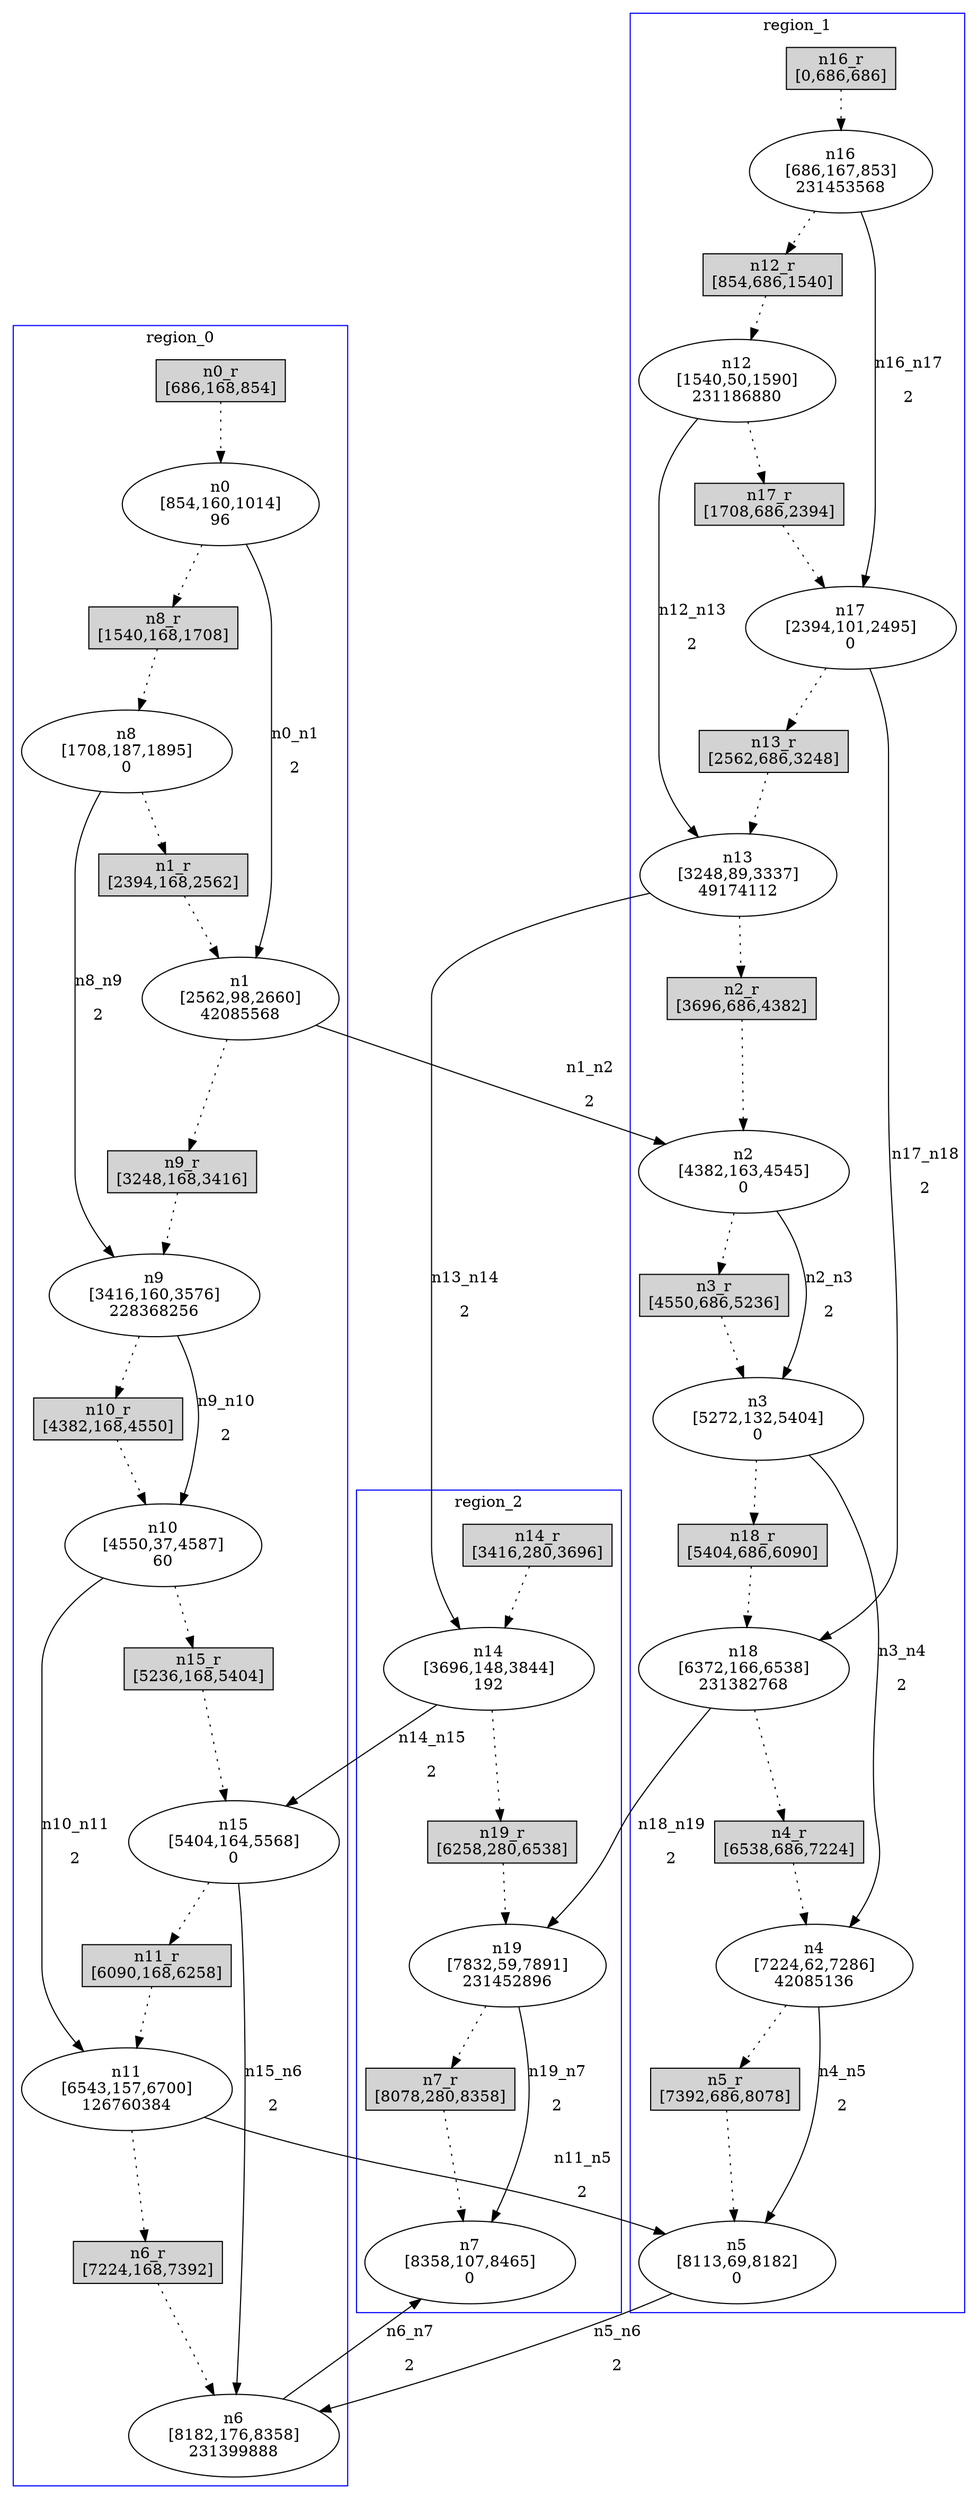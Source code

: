 //3-LSsolveMIPnSolStatus 9.
//4-SL 8465.
//5-LSsolveMIPsolveTime(double) 1800.05.
//6-reconfigurateNum(int) 20.
//7-reconfigurateTime(int) 8358.
digraph test_0 {
	size="28,40";
	subgraph cluster0 {
		stytle=filled;
		color=blue;
		label=region_0;
		n0_r [ shape = box, style = filled, label = "n0_r\n[686,168,854]" ];
		n0 [ label="n0\n[854,160,1014]\n96" ];
		n0_r -> n0 [ style = dotted ];
		n8_r [ shape = box, style = filled, label = "n8_r\n[1540,168,1708]" ];
		n8 [ label="n8\n[1708,187,1895]\n0" ];
		n8_r -> n8 [ style = dotted ];
		n1_r [ shape = box, style = filled, label = "n1_r\n[2394,168,2562]" ];
		n1 [ label="n1\n[2562,98,2660]\n42085568" ];
		n1_r -> n1 [ style = dotted ];
		n9_r [ shape = box, style = filled, label = "n9_r\n[3248,168,3416]" ];
		n9 [ label="n9\n[3416,160,3576]\n228368256" ];
		n9_r -> n9 [ style = dotted ];
		n10_r [ shape = box, style = filled, label = "n10_r\n[4382,168,4550]" ];
		n10 [ label="n10\n[4550,37,4587]\n60" ];
		n10_r -> n10 [ style = dotted ];
		n15_r [ shape = box, style = filled, label = "n15_r\n[5236,168,5404]" ];
		n15 [ label="n15\n[5404,164,5568]\n0" ];
		n15_r -> n15 [ style = dotted ];
		n11_r [ shape = box, style = filled, label = "n11_r\n[6090,168,6258]" ];
		n11 [ label="n11\n[6543,157,6700]\n126760384" ];
		n11_r -> n11 [ style = dotted ];
		n6_r [ shape = box, style = filled, label = "n6_r\n[7224,168,7392]" ];
		n6 [ label="n6\n[8182,176,8358]\n231399888" ];
		n6_r -> n6 [ style = dotted ];
		n0 -> n8_r [ style = dotted ];
		n8 -> n1_r [ style = dotted ];
		n1 -> n9_r [ style = dotted ];
		n9 -> n10_r [ style = dotted ];
		n10 -> n15_r [ style = dotted ];
		n15 -> n11_r [ style = dotted ];
		n11 -> n6_r [ style = dotted ];
	}
	subgraph cluster1 {
		stytle=filled;
		color=blue;
		label=region_1;
		n16_r [ shape = box, style = filled, label = "n16_r\n[0,686,686]" ];
		n16 [ label="n16\n[686,167,853]\n231453568" ];
		n16_r -> n16 [ style = dotted ];
		n12_r [ shape = box, style = filled, label = "n12_r\n[854,686,1540]" ];
		n12 [ label="n12\n[1540,50,1590]\n231186880" ];
		n12_r -> n12 [ style = dotted ];
		n17_r [ shape = box, style = filled, label = "n17_r\n[1708,686,2394]" ];
		n17 [ label="n17\n[2394,101,2495]\n0" ];
		n17_r -> n17 [ style = dotted ];
		n13_r [ shape = box, style = filled, label = "n13_r\n[2562,686,3248]" ];
		n13 [ label="n13\n[3248,89,3337]\n49174112" ];
		n13_r -> n13 [ style = dotted ];
		n2_r [ shape = box, style = filled, label = "n2_r\n[3696,686,4382]" ];
		n2 [ label="n2\n[4382,163,4545]\n0" ];
		n2_r -> n2 [ style = dotted ];
		n3_r [ shape = box, style = filled, label = "n3_r\n[4550,686,5236]" ];
		n3 [ label="n3\n[5272,132,5404]\n0" ];
		n3_r -> n3 [ style = dotted ];
		n18_r [ shape = box, style = filled, label = "n18_r\n[5404,686,6090]" ];
		n18 [ label="n18\n[6372,166,6538]\n231382768" ];
		n18_r -> n18 [ style = dotted ];
		n4_r [ shape = box, style = filled, label = "n4_r\n[6538,686,7224]" ];
		n4 [ label="n4\n[7224,62,7286]\n42085136" ];
		n4_r -> n4 [ style = dotted ];
		n5_r [ shape = box, style = filled, label = "n5_r\n[7392,686,8078]" ];
		n5 [ label="n5\n[8113,69,8182]\n0" ];
		n5_r -> n5 [ style = dotted ];
		n16 -> n12_r [ style = dotted ];
		n12 -> n17_r [ style = dotted ];
		n17 -> n13_r [ style = dotted ];
		n13 -> n2_r [ style = dotted ];
		n2 -> n3_r [ style = dotted ];
		n3 -> n18_r [ style = dotted ];
		n18 -> n4_r [ style = dotted ];
		n4 -> n5_r [ style = dotted ];
	}
	subgraph cluster2 {
		stytle=filled;
		color=blue;
		label=region_2;
		n14_r [ shape = box, style = filled, label = "n14_r\n[3416,280,3696]" ];
		n14 [ label="n14\n[3696,148,3844]\n192" ];
		n14_r -> n14 [ style = dotted ];
		n19_r [ shape = box, style = filled, label = "n19_r\n[6258,280,6538]" ];
		n19 [ label="n19\n[7832,59,7891]\n231452896" ];
		n19_r -> n19 [ style = dotted ];
		n7_r [ shape = box, style = filled, label = "n7_r\n[8078,280,8358]" ];
		n7 [ label="n7\n[8358,107,8465]\n0" ];
		n7_r -> n7 [ style = dotted ];
		n14 -> n19_r [ style = dotted ];
		n19 -> n7_r [ style = dotted ];
	}
	n0 -> n1 [ label="n0_n1\n2" ];
	n1 -> n2 [ label="n1_n2\n2" ];
	n2 -> n3 [ label="n2_n3\n2" ];
	n3 -> n4 [ label="n3_n4\n2" ];
	n4 -> n5 [ label="n4_n5\n2" ];
	n5 -> n6 [ label="n5_n6\n2" ];
	n6 -> n7 [ label="n6_n7\n2" ];
	n8 -> n9 [ label="n8_n9\n2" ];
	n9 -> n10 [ label="n9_n10\n2" ];
	n10 -> n11 [ label="n10_n11\n2" ];
	n11 -> n5 [ label="n11_n5\n2" ];
	n12 -> n13 [ label="n12_n13\n2" ];
	n13 -> n14 [ label="n13_n14\n2" ];
	n14 -> n15 [ label="n14_n15\n2" ];
	n15 -> n6 [ label="n15_n6\n2" ];
	n16 -> n17 [ label="n16_n17\n2" ];
	n17 -> n18 [ label="n17_n18\n2" ];
	n18 -> n19 [ label="n18_n19\n2" ];
	n19 -> n7 [ label="n19_n7\n2" ];
}
